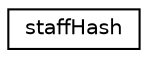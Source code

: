 digraph "Graphical Class Hierarchy"
{
 // LATEX_PDF_SIZE
  edge [fontname="Helvetica",fontsize="10",labelfontname="Helvetica",labelfontsize="10"];
  node [fontname="Helvetica",fontsize="10",shape=record];
  rankdir="LR";
  Node0 [label="staffHash",height=0.2,width=0.4,color="black", fillcolor="white", style="filled",URL="$structstaff_hash.html",tooltip=" "];
}
